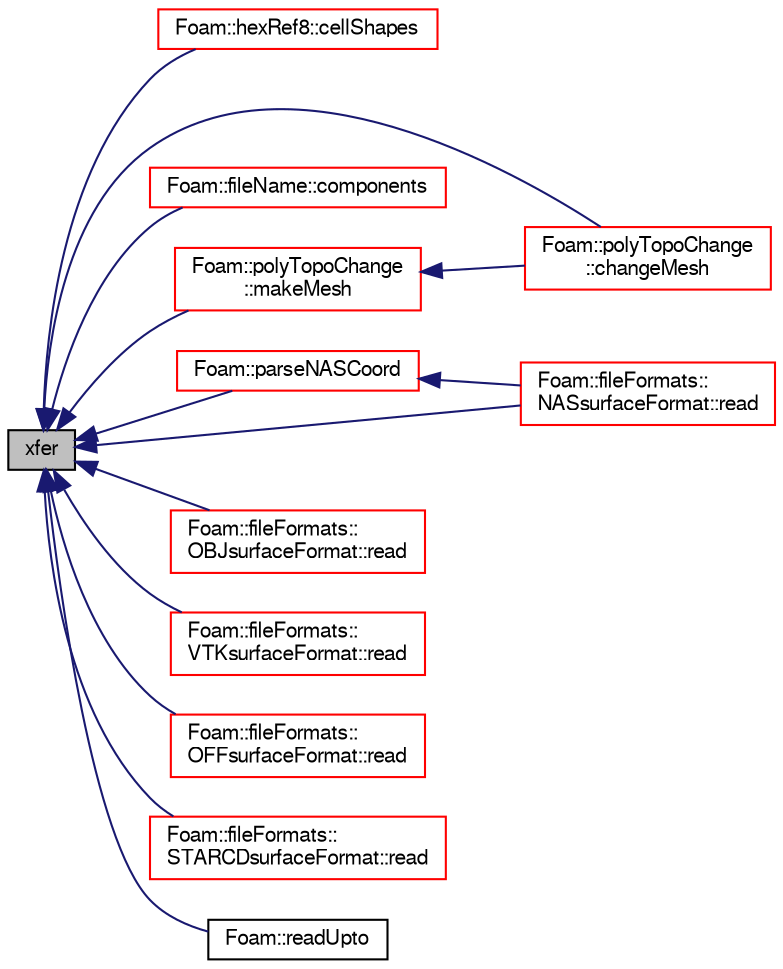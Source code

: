 digraph "xfer"
{
  bgcolor="transparent";
  edge [fontname="FreeSans",fontsize="10",labelfontname="FreeSans",labelfontsize="10"];
  node [fontname="FreeSans",fontsize="10",shape=record];
  rankdir="LR";
  Node680 [label="xfer",height=0.2,width=0.4,color="black", fillcolor="grey75", style="filled", fontcolor="black"];
  Node680 -> Node681 [dir="back",color="midnightblue",fontsize="10",style="solid",fontname="FreeSans"];
  Node681 [label="Foam::hexRef8::cellShapes",height=0.2,width=0.4,color="red",URL="$a21654.html#a8fe1eb9158caf9e1bf656f6b3fef55fc",tooltip="Utility: get hexes as cell shapes. "];
  Node680 -> Node687 [dir="back",color="midnightblue",fontsize="10",style="solid",fontname="FreeSans"];
  Node687 [label="Foam::polyTopoChange\l::changeMesh",height=0.2,width=0.4,color="red",URL="$a21678.html#a1b105b13373ba9f1c7685f873b250cf2",tooltip="Inplace changes mesh without change of patches. "];
  Node680 -> Node801 [dir="back",color="midnightblue",fontsize="10",style="solid",fontname="FreeSans"];
  Node801 [label="Foam::fileName::components",height=0.2,width=0.4,color="red",URL="$a28234.html#a2ced3d2ce08ae9e316290567c8a38a82",tooltip="Return path components as wordList. "];
  Node680 -> Node805 [dir="back",color="midnightblue",fontsize="10",style="solid",fontname="FreeSans"];
  Node805 [label="Foam::polyTopoChange\l::makeMesh",height=0.2,width=0.4,color="red",URL="$a21678.html#a53cd346c4116b75d2e9540d07c212149",tooltip="Create new mesh with old mesh patches. "];
  Node805 -> Node687 [dir="back",color="midnightblue",fontsize="10",style="solid",fontname="FreeSans"];
  Node680 -> Node806 [dir="back",color="midnightblue",fontsize="10",style="solid",fontname="FreeSans"];
  Node806 [label="Foam::parseNASCoord",height=0.2,width=0.4,color="red",URL="$a21124.html#a663c47a91dbc4b5b9064c385189002be"];
  Node806 -> Node810 [dir="back",color="midnightblue",fontsize="10",style="solid",fontname="FreeSans"];
  Node810 [label="Foam::fileFormats::\lNASsurfaceFormat::read",height=0.2,width=0.4,color="red",URL="$a29602.html#a464ebd67acbdff0014d4dae69e3ec4be",tooltip="Read from a file. "];
  Node680 -> Node813 [dir="back",color="midnightblue",fontsize="10",style="solid",fontname="FreeSans"];
  Node813 [label="Foam::fileFormats::\lOBJsurfaceFormat::read",height=0.2,width=0.4,color="red",URL="$a29610.html#a464ebd67acbdff0014d4dae69e3ec4be",tooltip="Read from file. "];
  Node680 -> Node810 [dir="back",color="midnightblue",fontsize="10",style="solid",fontname="FreeSans"];
  Node680 -> Node816 [dir="back",color="midnightblue",fontsize="10",style="solid",fontname="FreeSans"];
  Node816 [label="Foam::fileFormats::\lVTKsurfaceFormat::read",height=0.2,width=0.4,color="red",URL="$a29666.html#a464ebd67acbdff0014d4dae69e3ec4be",tooltip="Read from file. "];
  Node680 -> Node819 [dir="back",color="midnightblue",fontsize="10",style="solid",fontname="FreeSans"];
  Node819 [label="Foam::fileFormats::\lOFFsurfaceFormat::read",height=0.2,width=0.4,color="red",URL="$a29614.html#a464ebd67acbdff0014d4dae69e3ec4be",tooltip="Read from file. "];
  Node680 -> Node822 [dir="back",color="midnightblue",fontsize="10",style="solid",fontname="FreeSans"];
  Node822 [label="Foam::fileFormats::\lSTARCDsurfaceFormat::read",height=0.2,width=0.4,color="red",URL="$a29630.html#a464ebd67acbdff0014d4dae69e3ec4be",tooltip="Read from file. "];
  Node680 -> Node825 [dir="back",color="midnightblue",fontsize="10",style="solid",fontname="FreeSans"];
  Node825 [label="Foam::readUpto",height=0.2,width=0.4,color="black",URL="$a21124.html#adebc6d49ebf4c5b9e97e0e2f96d4c493"];
}
